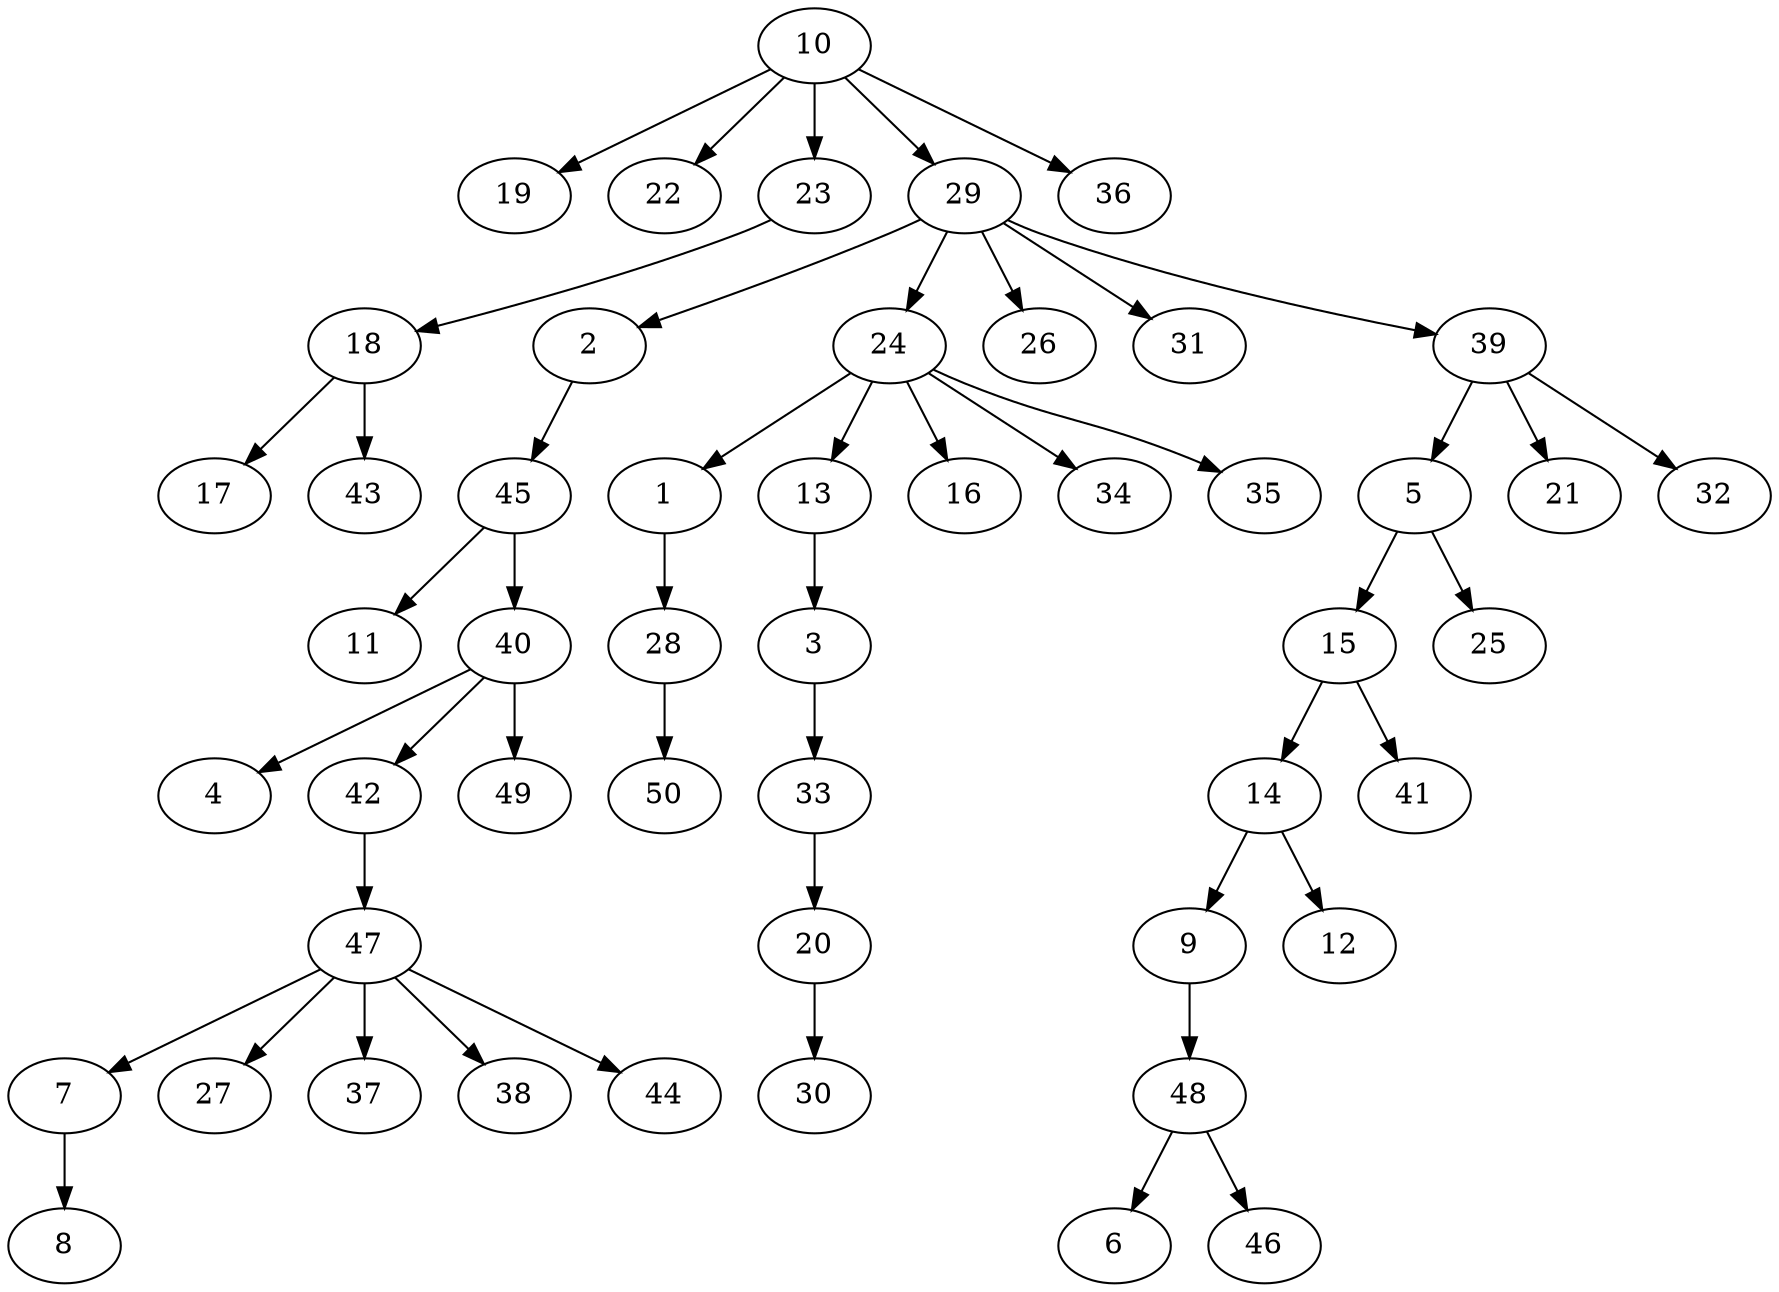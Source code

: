 digraph G {
    10;
    19;
    22;
    23;
    29;
    36;
    18;
    2;
    24;
    26;
    31;
    39;
    17;
    43;
    45;
    1;
    13;
    16;
    34;
    35;
    5;
    21;
    32;
    11;
    40;
    28;
    3;
    15;
    25;
    4;
    42;
    49;
    50;
    33;
    14;
    41;
    47;
    20;
    9;
    12;
    7;
    27;
    37;
    38;
    44;
    30;
    48;
    8;
    6;
    46;
    10 -> 19;
    10 -> 22;
    10 -> 23;
    10 -> 29;
    10 -> 36;
    23 -> 18;
    29 -> 2;
    29 -> 24;
    29 -> 26;
    29 -> 31;
    29 -> 39;
    18 -> 17;
    18 -> 43;
    2 -> 45;
    24 -> 1;
    24 -> 13;
    24 -> 16;
    24 -> 34;
    24 -> 35;
    39 -> 5;
    39 -> 21;
    39 -> 32;
    45 -> 11;
    45 -> 40;
    1 -> 28;
    13 -> 3;
    5 -> 15;
    5 -> 25;
    40 -> 4;
    40 -> 42;
    40 -> 49;
    28 -> 50;
    3 -> 33;
    15 -> 14;
    15 -> 41;
    42 -> 47;
    33 -> 20;
    14 -> 9;
    14 -> 12;
    47 -> 7;
    47 -> 27;
    47 -> 37;
    47 -> 38;
    47 -> 44;
    20 -> 30;
    9 -> 48;
    7 -> 8;
    48 -> 6;
    48 -> 46;
}
